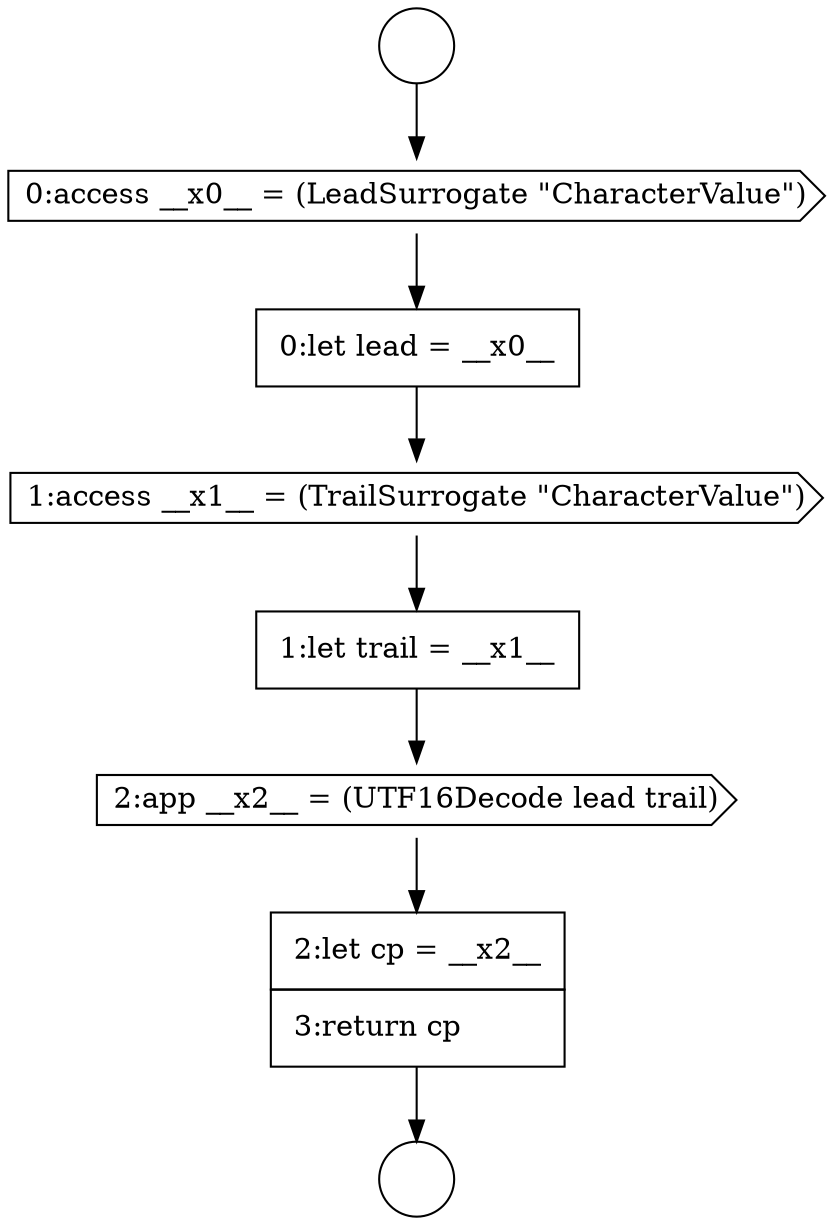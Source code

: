 digraph {
  node13437 [shape=cds, label=<<font color="black">0:access __x0__ = (LeadSurrogate &quot;CharacterValue&quot;)</font>> color="black" fillcolor="white" style=filled]
  node13442 [shape=none, margin=0, label=<<font color="black">
    <table border="0" cellborder="1" cellspacing="0" cellpadding="10">
      <tr><td align="left">2:let cp = __x2__</td></tr>
      <tr><td align="left">3:return cp</td></tr>
    </table>
  </font>> color="black" fillcolor="white" style=filled]
  node13440 [shape=none, margin=0, label=<<font color="black">
    <table border="0" cellborder="1" cellspacing="0" cellpadding="10">
      <tr><td align="left">1:let trail = __x1__</td></tr>
    </table>
  </font>> color="black" fillcolor="white" style=filled]
  node13436 [shape=circle label=" " color="black" fillcolor="white" style=filled]
  node13439 [shape=cds, label=<<font color="black">1:access __x1__ = (TrailSurrogate &quot;CharacterValue&quot;)</font>> color="black" fillcolor="white" style=filled]
  node13435 [shape=circle label=" " color="black" fillcolor="white" style=filled]
  node13441 [shape=cds, label=<<font color="black">2:app __x2__ = (UTF16Decode lead trail)</font>> color="black" fillcolor="white" style=filled]
  node13438 [shape=none, margin=0, label=<<font color="black">
    <table border="0" cellborder="1" cellspacing="0" cellpadding="10">
      <tr><td align="left">0:let lead = __x0__</td></tr>
    </table>
  </font>> color="black" fillcolor="white" style=filled]
  node13437 -> node13438 [ color="black"]
  node13439 -> node13440 [ color="black"]
  node13440 -> node13441 [ color="black"]
  node13435 -> node13437 [ color="black"]
  node13442 -> node13436 [ color="black"]
  node13441 -> node13442 [ color="black"]
  node13438 -> node13439 [ color="black"]
}
